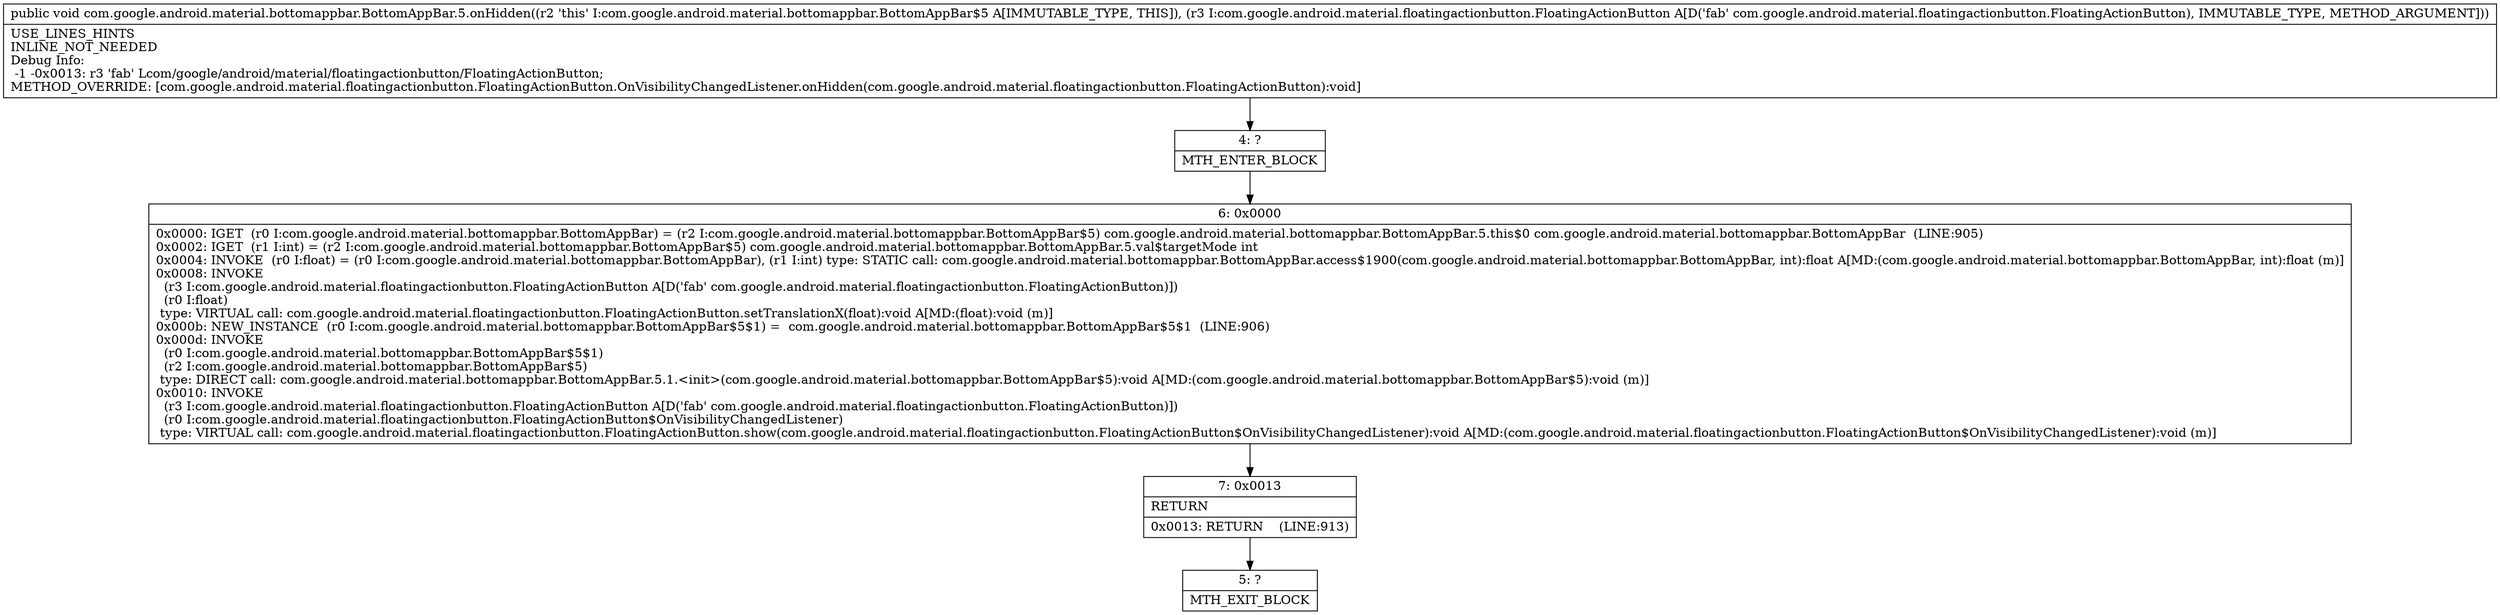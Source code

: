 digraph "CFG forcom.google.android.material.bottomappbar.BottomAppBar.5.onHidden(Lcom\/google\/android\/material\/floatingactionbutton\/FloatingActionButton;)V" {
Node_4 [shape=record,label="{4\:\ ?|MTH_ENTER_BLOCK\l}"];
Node_6 [shape=record,label="{6\:\ 0x0000|0x0000: IGET  (r0 I:com.google.android.material.bottomappbar.BottomAppBar) = (r2 I:com.google.android.material.bottomappbar.BottomAppBar$5) com.google.android.material.bottomappbar.BottomAppBar.5.this$0 com.google.android.material.bottomappbar.BottomAppBar  (LINE:905)\l0x0002: IGET  (r1 I:int) = (r2 I:com.google.android.material.bottomappbar.BottomAppBar$5) com.google.android.material.bottomappbar.BottomAppBar.5.val$targetMode int \l0x0004: INVOKE  (r0 I:float) = (r0 I:com.google.android.material.bottomappbar.BottomAppBar), (r1 I:int) type: STATIC call: com.google.android.material.bottomappbar.BottomAppBar.access$1900(com.google.android.material.bottomappbar.BottomAppBar, int):float A[MD:(com.google.android.material.bottomappbar.BottomAppBar, int):float (m)]\l0x0008: INVOKE  \l  (r3 I:com.google.android.material.floatingactionbutton.FloatingActionButton A[D('fab' com.google.android.material.floatingactionbutton.FloatingActionButton)])\l  (r0 I:float)\l type: VIRTUAL call: com.google.android.material.floatingactionbutton.FloatingActionButton.setTranslationX(float):void A[MD:(float):void (m)]\l0x000b: NEW_INSTANCE  (r0 I:com.google.android.material.bottomappbar.BottomAppBar$5$1) =  com.google.android.material.bottomappbar.BottomAppBar$5$1  (LINE:906)\l0x000d: INVOKE  \l  (r0 I:com.google.android.material.bottomappbar.BottomAppBar$5$1)\l  (r2 I:com.google.android.material.bottomappbar.BottomAppBar$5)\l type: DIRECT call: com.google.android.material.bottomappbar.BottomAppBar.5.1.\<init\>(com.google.android.material.bottomappbar.BottomAppBar$5):void A[MD:(com.google.android.material.bottomappbar.BottomAppBar$5):void (m)]\l0x0010: INVOKE  \l  (r3 I:com.google.android.material.floatingactionbutton.FloatingActionButton A[D('fab' com.google.android.material.floatingactionbutton.FloatingActionButton)])\l  (r0 I:com.google.android.material.floatingactionbutton.FloatingActionButton$OnVisibilityChangedListener)\l type: VIRTUAL call: com.google.android.material.floatingactionbutton.FloatingActionButton.show(com.google.android.material.floatingactionbutton.FloatingActionButton$OnVisibilityChangedListener):void A[MD:(com.google.android.material.floatingactionbutton.FloatingActionButton$OnVisibilityChangedListener):void (m)]\l}"];
Node_7 [shape=record,label="{7\:\ 0x0013|RETURN\l|0x0013: RETURN    (LINE:913)\l}"];
Node_5 [shape=record,label="{5\:\ ?|MTH_EXIT_BLOCK\l}"];
MethodNode[shape=record,label="{public void com.google.android.material.bottomappbar.BottomAppBar.5.onHidden((r2 'this' I:com.google.android.material.bottomappbar.BottomAppBar$5 A[IMMUTABLE_TYPE, THIS]), (r3 I:com.google.android.material.floatingactionbutton.FloatingActionButton A[D('fab' com.google.android.material.floatingactionbutton.FloatingActionButton), IMMUTABLE_TYPE, METHOD_ARGUMENT]))  | USE_LINES_HINTS\lINLINE_NOT_NEEDED\lDebug Info:\l  \-1 \-0x0013: r3 'fab' Lcom\/google\/android\/material\/floatingactionbutton\/FloatingActionButton;\lMETHOD_OVERRIDE: [com.google.android.material.floatingactionbutton.FloatingActionButton.OnVisibilityChangedListener.onHidden(com.google.android.material.floatingactionbutton.FloatingActionButton):void]\l}"];
MethodNode -> Node_4;Node_4 -> Node_6;
Node_6 -> Node_7;
Node_7 -> Node_5;
}

